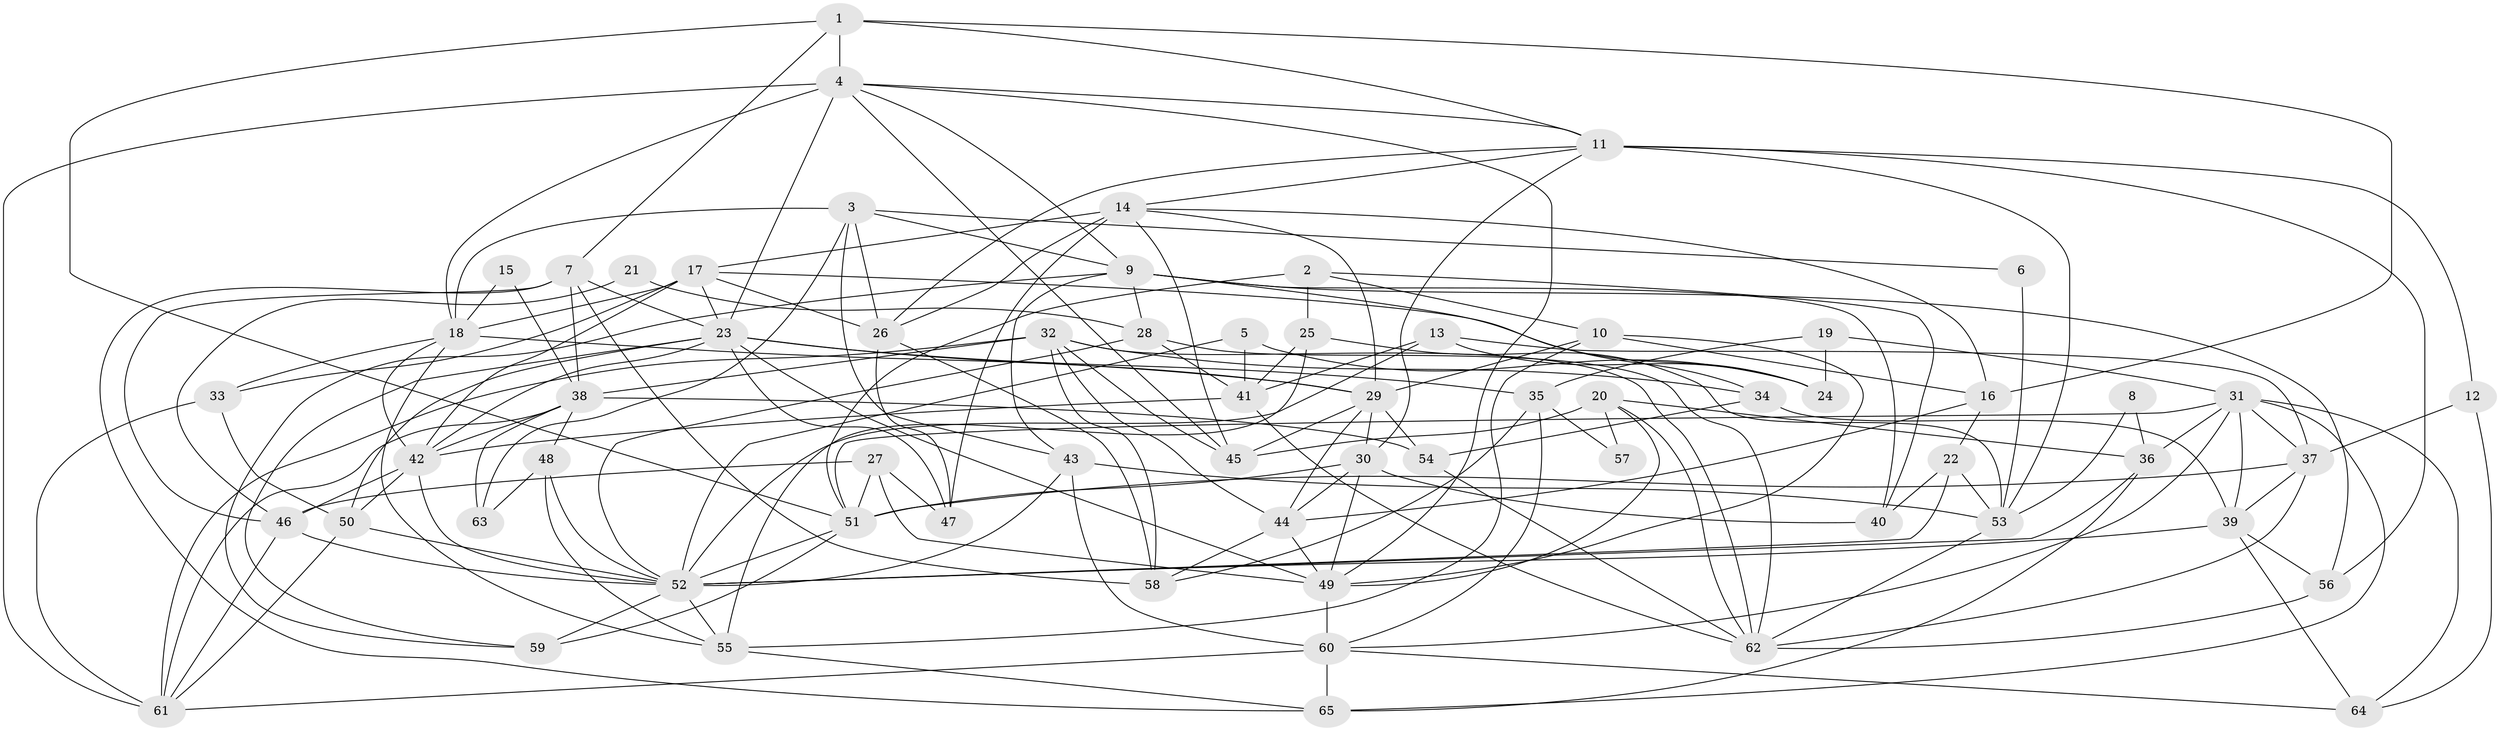 // original degree distribution, {3: 0.2923076923076923, 2: 0.11538461538461539, 6: 0.1076923076923077, 4: 0.2923076923076923, 5: 0.13846153846153847, 7: 0.046153846153846156, 8: 0.007692307692307693}
// Generated by graph-tools (version 1.1) at 2025/02/03/09/25 03:02:10]
// undirected, 65 vertices, 178 edges
graph export_dot {
graph [start="1"]
  node [color=gray90,style=filled];
  1;
  2;
  3;
  4;
  5;
  6;
  7;
  8;
  9;
  10;
  11;
  12;
  13;
  14;
  15;
  16;
  17;
  18;
  19;
  20;
  21;
  22;
  23;
  24;
  25;
  26;
  27;
  28;
  29;
  30;
  31;
  32;
  33;
  34;
  35;
  36;
  37;
  38;
  39;
  40;
  41;
  42;
  43;
  44;
  45;
  46;
  47;
  48;
  49;
  50;
  51;
  52;
  53;
  54;
  55;
  56;
  57;
  58;
  59;
  60;
  61;
  62;
  63;
  64;
  65;
  1 -- 4 [weight=1.0];
  1 -- 7 [weight=1.0];
  1 -- 11 [weight=1.0];
  1 -- 16 [weight=1.0];
  1 -- 51 [weight=1.0];
  2 -- 10 [weight=1.0];
  2 -- 25 [weight=1.0];
  2 -- 40 [weight=1.0];
  2 -- 51 [weight=1.0];
  3 -- 6 [weight=1.0];
  3 -- 9 [weight=1.0];
  3 -- 18 [weight=1.0];
  3 -- 26 [weight=1.0];
  3 -- 43 [weight=1.0];
  3 -- 63 [weight=1.0];
  4 -- 9 [weight=1.0];
  4 -- 11 [weight=1.0];
  4 -- 18 [weight=1.0];
  4 -- 23 [weight=2.0];
  4 -- 45 [weight=1.0];
  4 -- 49 [weight=1.0];
  4 -- 61 [weight=1.0];
  5 -- 24 [weight=1.0];
  5 -- 41 [weight=1.0];
  5 -- 52 [weight=1.0];
  6 -- 53 [weight=1.0];
  7 -- 23 [weight=1.0];
  7 -- 38 [weight=1.0];
  7 -- 46 [weight=1.0];
  7 -- 58 [weight=1.0];
  7 -- 65 [weight=1.0];
  8 -- 36 [weight=1.0];
  8 -- 53 [weight=1.0];
  9 -- 28 [weight=1.0];
  9 -- 34 [weight=1.0];
  9 -- 40 [weight=1.0];
  9 -- 43 [weight=1.0];
  9 -- 56 [weight=1.0];
  9 -- 59 [weight=1.0];
  10 -- 16 [weight=1.0];
  10 -- 29 [weight=1.0];
  10 -- 49 [weight=1.0];
  10 -- 55 [weight=1.0];
  11 -- 12 [weight=1.0];
  11 -- 14 [weight=1.0];
  11 -- 26 [weight=1.0];
  11 -- 30 [weight=1.0];
  11 -- 53 [weight=1.0];
  11 -- 56 [weight=1.0];
  12 -- 37 [weight=1.0];
  12 -- 64 [weight=1.0];
  13 -- 24 [weight=1.0];
  13 -- 37 [weight=1.0];
  13 -- 41 [weight=1.0];
  13 -- 52 [weight=1.0];
  14 -- 16 [weight=1.0];
  14 -- 17 [weight=2.0];
  14 -- 26 [weight=1.0];
  14 -- 29 [weight=1.0];
  14 -- 45 [weight=1.0];
  14 -- 47 [weight=1.0];
  15 -- 18 [weight=2.0];
  15 -- 38 [weight=1.0];
  16 -- 22 [weight=1.0];
  16 -- 44 [weight=1.0];
  17 -- 18 [weight=1.0];
  17 -- 23 [weight=1.0];
  17 -- 24 [weight=1.0];
  17 -- 26 [weight=1.0];
  17 -- 33 [weight=1.0];
  17 -- 42 [weight=1.0];
  18 -- 29 [weight=1.0];
  18 -- 33 [weight=1.0];
  18 -- 42 [weight=1.0];
  18 -- 55 [weight=1.0];
  19 -- 24 [weight=1.0];
  19 -- 31 [weight=1.0];
  19 -- 35 [weight=1.0];
  20 -- 36 [weight=2.0];
  20 -- 45 [weight=2.0];
  20 -- 49 [weight=1.0];
  20 -- 57 [weight=1.0];
  20 -- 62 [weight=1.0];
  21 -- 28 [weight=1.0];
  21 -- 46 [weight=1.0];
  22 -- 40 [weight=1.0];
  22 -- 52 [weight=1.0];
  22 -- 53 [weight=2.0];
  23 -- 29 [weight=1.0];
  23 -- 35 [weight=2.0];
  23 -- 42 [weight=1.0];
  23 -- 47 [weight=1.0];
  23 -- 49 [weight=1.0];
  23 -- 50 [weight=1.0];
  23 -- 59 [weight=1.0];
  25 -- 41 [weight=1.0];
  25 -- 53 [weight=1.0];
  25 -- 55 [weight=1.0];
  26 -- 47 [weight=1.0];
  26 -- 58 [weight=1.0];
  27 -- 46 [weight=1.0];
  27 -- 47 [weight=1.0];
  27 -- 49 [weight=1.0];
  27 -- 51 [weight=2.0];
  28 -- 41 [weight=1.0];
  28 -- 52 [weight=1.0];
  28 -- 62 [weight=1.0];
  29 -- 30 [weight=1.0];
  29 -- 44 [weight=2.0];
  29 -- 45 [weight=1.0];
  29 -- 54 [weight=1.0];
  30 -- 40 [weight=1.0];
  30 -- 44 [weight=1.0];
  30 -- 49 [weight=1.0];
  30 -- 51 [weight=1.0];
  31 -- 36 [weight=1.0];
  31 -- 37 [weight=1.0];
  31 -- 39 [weight=1.0];
  31 -- 51 [weight=1.0];
  31 -- 60 [weight=1.0];
  31 -- 64 [weight=1.0];
  31 -- 65 [weight=1.0];
  32 -- 34 [weight=1.0];
  32 -- 38 [weight=1.0];
  32 -- 44 [weight=1.0];
  32 -- 45 [weight=1.0];
  32 -- 58 [weight=1.0];
  32 -- 61 [weight=1.0];
  32 -- 62 [weight=1.0];
  33 -- 50 [weight=1.0];
  33 -- 61 [weight=1.0];
  34 -- 39 [weight=1.0];
  34 -- 54 [weight=1.0];
  35 -- 57 [weight=1.0];
  35 -- 58 [weight=1.0];
  35 -- 60 [weight=1.0];
  36 -- 52 [weight=1.0];
  36 -- 65 [weight=1.0];
  37 -- 39 [weight=1.0];
  37 -- 51 [weight=2.0];
  37 -- 62 [weight=1.0];
  38 -- 42 [weight=1.0];
  38 -- 48 [weight=1.0];
  38 -- 54 [weight=1.0];
  38 -- 61 [weight=1.0];
  38 -- 63 [weight=1.0];
  39 -- 52 [weight=1.0];
  39 -- 56 [weight=1.0];
  39 -- 64 [weight=1.0];
  41 -- 42 [weight=1.0];
  41 -- 62 [weight=1.0];
  42 -- 46 [weight=1.0];
  42 -- 50 [weight=1.0];
  42 -- 52 [weight=1.0];
  43 -- 52 [weight=1.0];
  43 -- 53 [weight=2.0];
  43 -- 60 [weight=2.0];
  44 -- 49 [weight=1.0];
  44 -- 58 [weight=1.0];
  46 -- 52 [weight=1.0];
  46 -- 61 [weight=1.0];
  48 -- 52 [weight=1.0];
  48 -- 55 [weight=1.0];
  48 -- 63 [weight=1.0];
  49 -- 60 [weight=1.0];
  50 -- 52 [weight=1.0];
  50 -- 61 [weight=1.0];
  51 -- 52 [weight=1.0];
  51 -- 59 [weight=1.0];
  52 -- 55 [weight=1.0];
  52 -- 59 [weight=1.0];
  53 -- 62 [weight=1.0];
  54 -- 62 [weight=1.0];
  55 -- 65 [weight=1.0];
  56 -- 62 [weight=1.0];
  60 -- 61 [weight=1.0];
  60 -- 64 [weight=1.0];
  60 -- 65 [weight=1.0];
}
